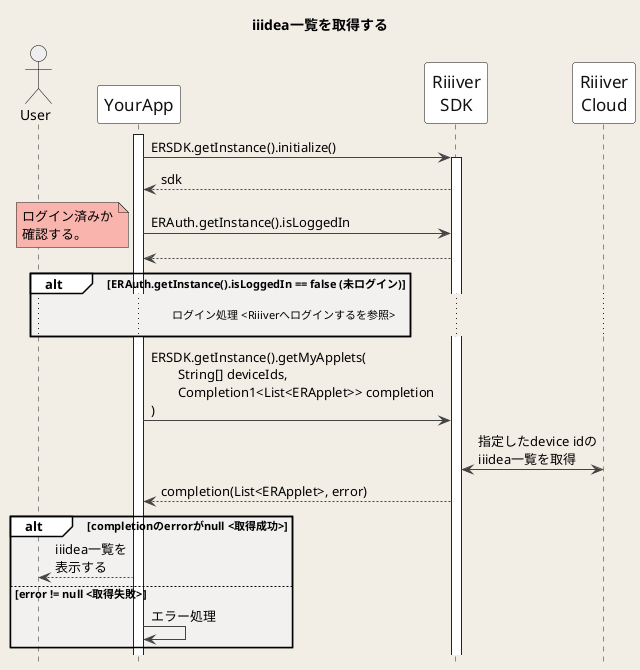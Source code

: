@startuml
title iiidea一覧を取得する
hide footbox

skinparam DefaultFontName "Noto Sans JP, Helvetica, Arial, Liberation Sans"
skinparam BackgroundColor #F2EEE6
skinparam Shadowing false
skinparam NoteBackgroundColor #F9B5AD
skinparam NodeBorderColor #F26767

skinparam sequence {
ArrowColor #444444
ActorBorderColor Black
LifeLineBorderColor #222222
LifeLineBackgroundColor White
BoxBorderColor #FFFFFF
BoxBackgroundColor #F2fEf6
GroupBackgroundColor #FFFFFF
GroupBodyBackgroundColor #F3F0F0

ParticipantBorderColor #111111
ParticipantBackgroundColor White
ParticipantFontSize 17
ParticipantFontColor #111111
BoundaryBorderColor Gray
ActorBackgroundColor #eeeeee
ActorFontColor Black

}

actor User
participant YourApp as App
participant "Riiiver\nSDK" as ERSDK
participant "Riiiver\nCloud" as Riiiver

activate App

App -> ERSDK: ERSDK.getInstance().initialize()
activate ERSDK
App <-- ERSDK: sdk

App -> ERSDK: ERAuth.getInstance().isLoggedIn
note left: ログイン済みか\n確認する。
ERSDK --> App:

alt ERAuth.getInstance().isLoggedIn == false (未ログイン)
    ... ログイン処理 <Riiiverへログインするを参照>                           ...
end

App -> ERSDK: ERSDK.getInstance().getMyApplets(\n\tString[] deviceIds,\n\tCompletion1<List<ERApplet>> completion\n)
ERSDK <-> Riiiver: 指定したdevice idの\niiidea一覧を取得
App <-- ERSDK: completion(List<ERApplet>, error)
alt completionのerrorがnull <取得成功>
    User <-- App: iiidea一覧を\n表示する
else error != null <取得失敗>
    App -> App: エラー処理
end

@enduml
